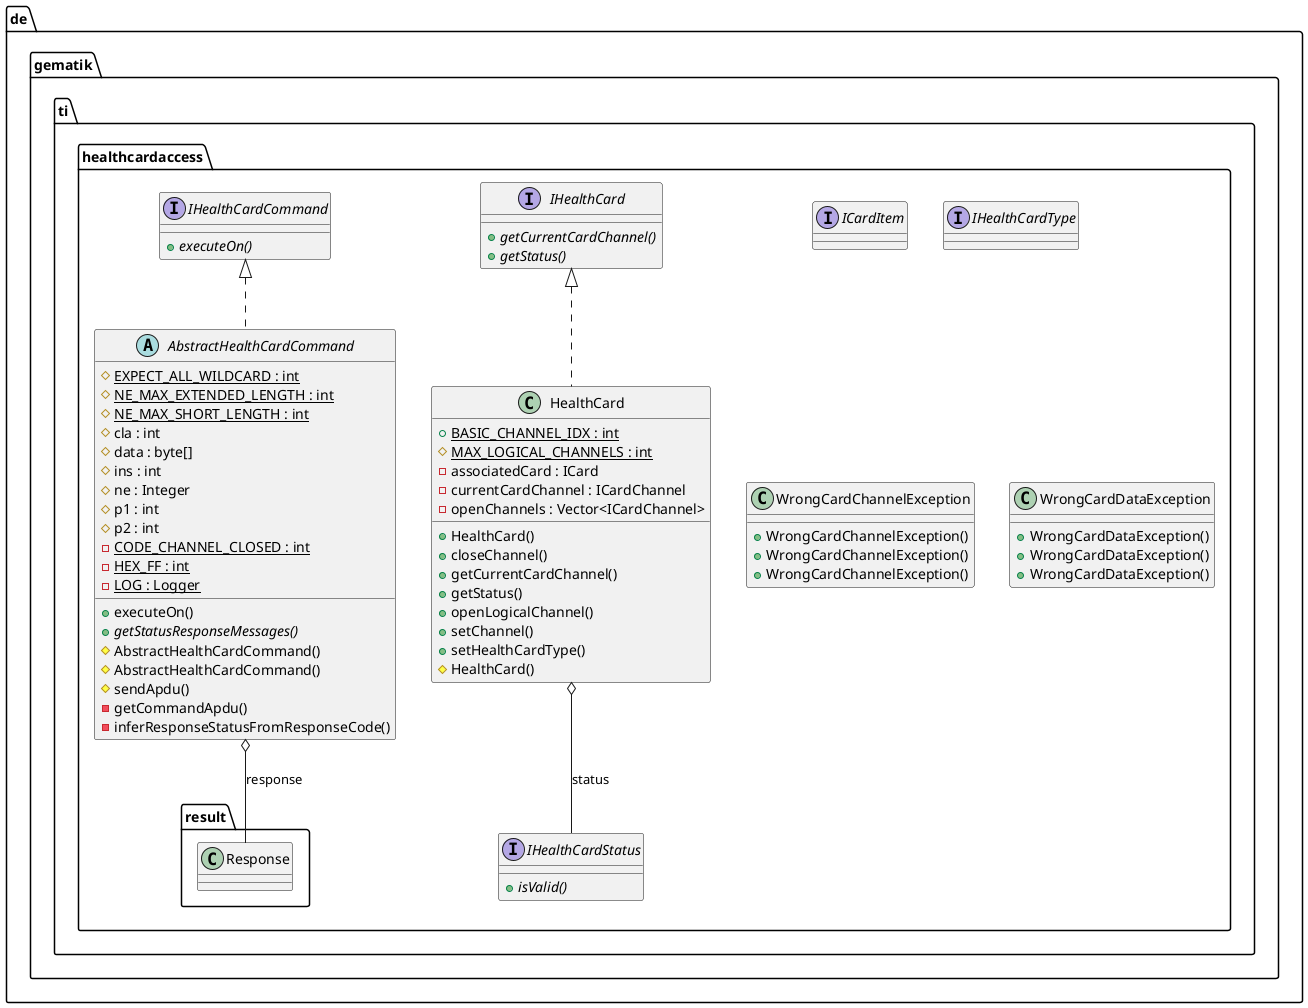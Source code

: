@startuml



  namespace de.gematik.ti.healthcardaccess {
    abstract class de.gematik.ti.healthcardaccess.AbstractHealthCardCommand {
        {static} # EXPECT_ALL_WILDCARD : int
        {static} # NE_MAX_EXTENDED_LENGTH : int
        {static} # NE_MAX_SHORT_LENGTH : int
        # cla : int
        # data : byte[]
        # ins : int
        # ne : Integer
        # p1 : int
        # p2 : int
        {static} - CODE_CHANNEL_CLOSED : int
        {static} - HEX_FF : int
        {static} - LOG : Logger
        + executeOn()
        {abstract} + getStatusResponseMessages()
        # AbstractHealthCardCommand()
        # AbstractHealthCardCommand()
        # sendApdu()
        - getCommandApdu()
        - inferResponseStatusFromResponseCode()
    }
  }
  

  namespace de.gematik.ti.healthcardaccess {
    class de.gematik.ti.healthcardaccess.HealthCard {
        {static} + BASIC_CHANNEL_IDX : int
        {static} # MAX_LOGICAL_CHANNELS : int
        - associatedCard : ICard
        - currentCardChannel : ICardChannel
        - openChannels : Vector<ICardChannel>
        + HealthCard()
        + closeChannel()
        + getCurrentCardChannel()
        + getStatus()
        + openLogicalChannel()
        + setChannel()
        + setHealthCardType()
        # HealthCard()
    }
  }
  

  namespace de.gematik.ti.healthcardaccess {
    interface de.gematik.ti.healthcardaccess.ICardItem {
    }
  }
  

  namespace de.gematik.ti.healthcardaccess {
    interface de.gematik.ti.healthcardaccess.IHealthCard {
        {abstract} + getCurrentCardChannel()
        {abstract} + getStatus()
    }
  }
  

  namespace de.gematik.ti.healthcardaccess {
    interface de.gematik.ti.healthcardaccess.IHealthCardCommand {
        {abstract} + executeOn()
    }
  }
  

  namespace de.gematik.ti.healthcardaccess {
    interface de.gematik.ti.healthcardaccess.IHealthCardStatus {
        {abstract} + isValid()
    }
  }
  

  namespace de.gematik.ti.healthcardaccess {
    interface de.gematik.ti.healthcardaccess.IHealthCardType {
    }
  }
  

  namespace de.gematik.ti.healthcardaccess {
    class de.gematik.ti.healthcardaccess.WrongCardChannelException {
        + WrongCardChannelException()
        + WrongCardChannelException()
        + WrongCardChannelException()
    }
  }
  

  namespace de.gematik.ti.healthcardaccess {
    class de.gematik.ti.healthcardaccess.WrongCardDataException {
        + WrongCardDataException()
        + WrongCardDataException()
        + WrongCardDataException()
    }
  }
  

  de.gematik.ti.healthcardaccess.AbstractHealthCardCommand .up.|> de.gematik.ti.healthcardaccess.IHealthCardCommand
  de.gematik.ti.healthcardaccess.AbstractHealthCardCommand o-- de.gematik.ti.healthcardaccess.result.Response : response
  de.gematik.ti.healthcardaccess.HealthCard .up.|> de.gematik.ti.healthcardaccess.IHealthCard
  de.gematik.ti.healthcardaccess.HealthCard o-- de.gematik.ti.healthcardaccess.IHealthCardStatus : status









@enduml
